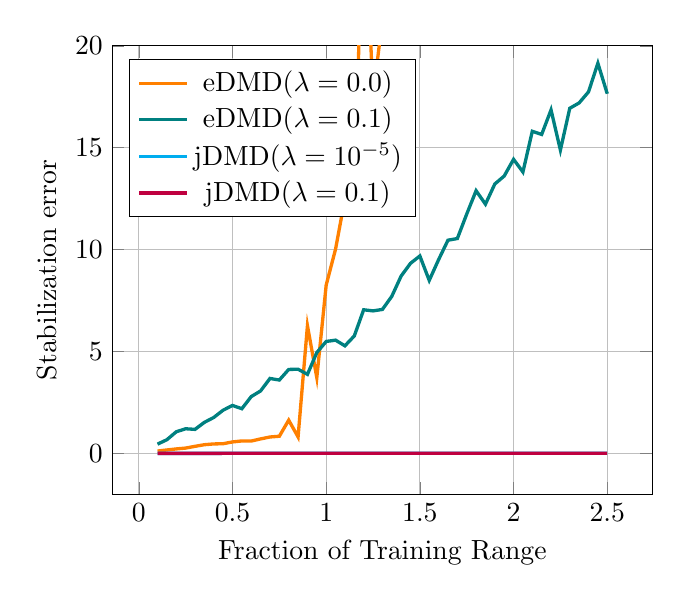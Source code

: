 % Recommended preamble:
\begin{tikzpicture}
\begin{axis}[xmajorgrids, ymajorgrids, xlabel={Fraction of Training Range}, ylabel={Stabilization error}, legend pos={north west}, ymax={20}]
    \addplot+[no marks, very thick, color={orange}]
        coordinates {
            (0.1,0.115)
            (0.15,0.167)
            (0.2,0.218)
            (0.25,0.26)
            (0.3,0.346)
            (0.35,0.426)
            (0.4,0.463)
            (0.45,0.474)
            (0.5,0.562)
            (0.55,0.61)
            (0.6,0.605)
            (0.65,0.71)
            (0.7,0.804)
            (0.75,0.841)
            (0.8,1.63)
            (0.85,0.807)
            (0.9,6.266)
            (0.95,3.717)
            (1.0,8.258)
            (1.05,10.021)
            (1.1,12.503)
            (1.15,12.049)
            (1.2,28.414)
            (1.25,17.52)
            (1.3,21.278)
            (1.35,39.493)
            (1.4,35.075)
            (1.45,39.137)
            (1.5,57.661)
            (1.55,56.902)
            (1.6,79.356)
            (1.65,85.428)
            (1.7,74.405)
            (1.75,75.667)
            (1.8,97.812)
            (1.85,103.095)
            (1.9,105.429)
            (1.95,90.518)
            (2.0,114.105)
            (2.05,105.295)
            (2.1,136.478)
            (2.15,148.868)
            (2.2,141.104)
            (2.25,142.112)
            (2.3,143.941)
            (2.35,122.609)
            (2.4,144.129)
            (2.45,130.053)
            (2.5,176.639)
        }
        ;
    \addplot+[no marks, very thick, color={teal}]
        coordinates {
            (0.1,0.454)
            (0.15,0.671)
            (0.2,1.06)
            (0.25,1.208)
            (0.3,1.178)
            (0.35,1.523)
            (0.4,1.762)
            (0.45,2.12)
            (0.5,2.351)
            (0.55,2.192)
            (0.6,2.787)
            (0.65,3.065)
            (0.7,3.676)
            (0.75,3.599)
            (0.8,4.119)
            (0.85,4.129)
            (0.9,3.878)
            (0.95,4.948)
            (1.0,5.492)
            (1.05,5.556)
            (1.1,5.278)
            (1.15,5.762)
            (1.2,7.046)
            (1.25,6.993)
            (1.3,7.063)
            (1.35,7.704)
            (1.4,8.702)
            (1.45,9.326)
            (1.5,9.687)
            (1.55,8.489)
            (1.6,9.507)
            (1.65,10.461)
            (1.7,10.543)
            (1.75,11.742)
            (1.8,12.889)
            (1.85,12.23)
            (1.9,13.219)
            (1.95,13.61)
            (2.0,14.429)
            (2.05,13.809)
            (2.1,15.804)
            (2.15,15.651)
            (2.2,16.855)
            (2.25,14.883)
            (2.3,16.935)
            (2.35,17.198)
            (2.4,17.739)
            (2.45,19.147)
            (2.5,17.648)
        }
        ;
    \addplot+[no marks, very thick, color={cyan}]
        coordinates {
            (0.1,0.0)
            (0.15,0.001)
            (0.2,0.001)
            (0.25,0.001)
            (0.3,0.001)
            (0.35,0.001)
            (0.4,0.001)
            (0.45,0.002)
            (0.5,0.002)
            (0.55,0.002)
            (0.6,0.002)
            (0.65,0.002)
            (0.7,0.003)
            (0.75,0.003)
            (0.8,0.003)
            (0.85,0.003)
            (0.9,0.003)
            (0.95,0.004)
            (1.0,0.004)
            (1.05,0.004)
            (1.1,0.004)
            (1.15,0.004)
            (1.2,0.005)
            (1.25,0.005)
            (1.3,0.005)
            (1.35,0.005)
            (1.4,0.005)
            (1.45,0.005)
            (1.5,0.006)
            (1.55,0.006)
            (1.6,0.006)
            (1.65,0.007)
            (1.7,0.007)
            (1.75,0.006)
            (1.8,0.007)
            (1.85,0.007)
            (1.9,0.007)
            (1.95,0.007)
            (2.0,0.007)
            (2.05,0.008)
            (2.1,0.009)
            (2.15,0.008)
            (2.2,0.009)
            (2.25,0.008)
            (2.3,0.009)
            (2.35,0.009)
            (2.4,0.009)
            (2.45,0.009)
            (2.5,0.009)
        }
        ;
    \addplot+[no marks, very thick, color={purple}]
        coordinates {
            (0.1,0.0)
            (0.15,0.001)
            (0.2,0.001)
            (0.25,0.001)
            (0.3,0.001)
            (0.35,0.001)
            (0.4,0.001)
            (0.45,0.002)
            (0.5,0.002)
            (0.55,0.002)
            (0.6,0.002)
            (0.65,0.002)
            (0.7,0.003)
            (0.75,0.003)
            (0.8,0.003)
            (0.85,0.003)
            (0.9,0.003)
            (0.95,0.004)
            (1.0,0.004)
            (1.05,0.004)
            (1.1,0.004)
            (1.15,0.004)
            (1.2,0.005)
            (1.25,0.005)
            (1.3,0.005)
            (1.35,0.005)
            (1.4,0.005)
            (1.45,0.005)
            (1.5,0.006)
            (1.55,0.006)
            (1.6,0.006)
            (1.65,0.007)
            (1.7,0.007)
            (1.75,0.006)
            (1.8,0.007)
            (1.85,0.007)
            (1.9,0.007)
            (1.95,0.007)
            (2.0,0.007)
            (2.05,0.008)
            (2.1,0.009)
            (2.15,0.008)
            (2.2,0.009)
            (2.25,0.008)
            (2.3,0.009)
            (2.35,0.009)
            (2.4,0.009)
            (2.45,0.009)
            (2.5,0.009)
        }
        ;
    \legend{{eDMD$(\lambda = 0.0)$},{eDMD$(\lambda = 0.1)$},{jDMD$(\lambda = 10^{-5})$},{jDMD$(\lambda = 0.1)$}}
\end{axis}
\end{tikzpicture}
